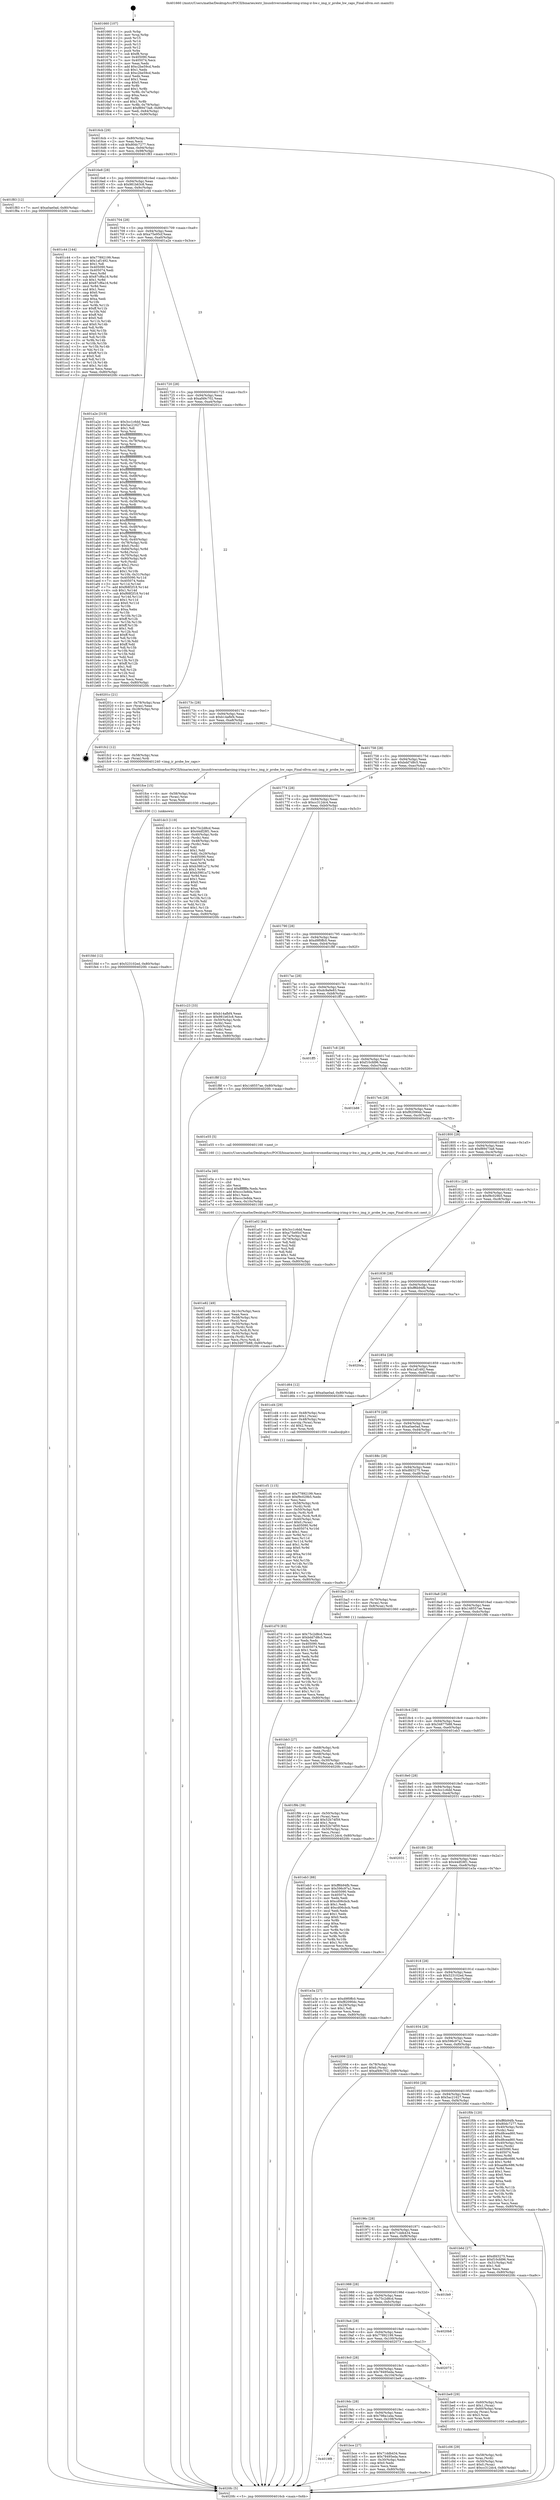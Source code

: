 digraph "0x401660" {
  label = "0x401660 (/mnt/c/Users/mathe/Desktop/tcc/POCII/binaries/extr_linuxdriversmediarcimg-irimg-ir-hw.c_img_ir_probe_hw_caps_Final-ollvm.out::main(0))"
  labelloc = "t"
  node[shape=record]

  Entry [label="",width=0.3,height=0.3,shape=circle,fillcolor=black,style=filled]
  "0x4016cb" [label="{
     0x4016cb [29]\l
     | [instrs]\l
     &nbsp;&nbsp;0x4016cb \<+3\>: mov -0x80(%rbp),%eax\l
     &nbsp;&nbsp;0x4016ce \<+2\>: mov %eax,%ecx\l
     &nbsp;&nbsp;0x4016d0 \<+6\>: sub $0x80dc7277,%ecx\l
     &nbsp;&nbsp;0x4016d6 \<+6\>: mov %eax,-0x94(%rbp)\l
     &nbsp;&nbsp;0x4016dc \<+6\>: mov %ecx,-0x98(%rbp)\l
     &nbsp;&nbsp;0x4016e2 \<+6\>: je 0000000000401f83 \<main+0x923\>\l
  }"]
  "0x401f83" [label="{
     0x401f83 [12]\l
     | [instrs]\l
     &nbsp;&nbsp;0x401f83 \<+7\>: movl $0xa0ae0ad,-0x80(%rbp)\l
     &nbsp;&nbsp;0x401f8a \<+5\>: jmp 00000000004020fc \<main+0xa9c\>\l
  }"]
  "0x4016e8" [label="{
     0x4016e8 [28]\l
     | [instrs]\l
     &nbsp;&nbsp;0x4016e8 \<+5\>: jmp 00000000004016ed \<main+0x8d\>\l
     &nbsp;&nbsp;0x4016ed \<+6\>: mov -0x94(%rbp),%eax\l
     &nbsp;&nbsp;0x4016f3 \<+5\>: sub $0x981b63c8,%eax\l
     &nbsp;&nbsp;0x4016f8 \<+6\>: mov %eax,-0x9c(%rbp)\l
     &nbsp;&nbsp;0x4016fe \<+6\>: je 0000000000401c44 \<main+0x5e4\>\l
  }"]
  Exit [label="",width=0.3,height=0.3,shape=circle,fillcolor=black,style=filled,peripheries=2]
  "0x401c44" [label="{
     0x401c44 [144]\l
     | [instrs]\l
     &nbsp;&nbsp;0x401c44 \<+5\>: mov $0x77892199,%eax\l
     &nbsp;&nbsp;0x401c49 \<+5\>: mov $0x1af1492,%ecx\l
     &nbsp;&nbsp;0x401c4e \<+2\>: mov $0x1,%dl\l
     &nbsp;&nbsp;0x401c50 \<+7\>: mov 0x405090,%esi\l
     &nbsp;&nbsp;0x401c57 \<+7\>: mov 0x405074,%edi\l
     &nbsp;&nbsp;0x401c5e \<+3\>: mov %esi,%r8d\l
     &nbsp;&nbsp;0x401c61 \<+7\>: sub $0x87cf6a16,%r8d\l
     &nbsp;&nbsp;0x401c68 \<+4\>: sub $0x1,%r8d\l
     &nbsp;&nbsp;0x401c6c \<+7\>: add $0x87cf6a16,%r8d\l
     &nbsp;&nbsp;0x401c73 \<+4\>: imul %r8d,%esi\l
     &nbsp;&nbsp;0x401c77 \<+3\>: and $0x1,%esi\l
     &nbsp;&nbsp;0x401c7a \<+3\>: cmp $0x0,%esi\l
     &nbsp;&nbsp;0x401c7d \<+4\>: sete %r9b\l
     &nbsp;&nbsp;0x401c81 \<+3\>: cmp $0xa,%edi\l
     &nbsp;&nbsp;0x401c84 \<+4\>: setl %r10b\l
     &nbsp;&nbsp;0x401c88 \<+3\>: mov %r9b,%r11b\l
     &nbsp;&nbsp;0x401c8b \<+4\>: xor $0xff,%r11b\l
     &nbsp;&nbsp;0x401c8f \<+3\>: mov %r10b,%bl\l
     &nbsp;&nbsp;0x401c92 \<+3\>: xor $0xff,%bl\l
     &nbsp;&nbsp;0x401c95 \<+3\>: xor $0x0,%dl\l
     &nbsp;&nbsp;0x401c98 \<+3\>: mov %r11b,%r14b\l
     &nbsp;&nbsp;0x401c9b \<+4\>: and $0x0,%r14b\l
     &nbsp;&nbsp;0x401c9f \<+3\>: and %dl,%r9b\l
     &nbsp;&nbsp;0x401ca2 \<+3\>: mov %bl,%r15b\l
     &nbsp;&nbsp;0x401ca5 \<+4\>: and $0x0,%r15b\l
     &nbsp;&nbsp;0x401ca9 \<+3\>: and %dl,%r10b\l
     &nbsp;&nbsp;0x401cac \<+3\>: or %r9b,%r14b\l
     &nbsp;&nbsp;0x401caf \<+3\>: or %r10b,%r15b\l
     &nbsp;&nbsp;0x401cb2 \<+3\>: xor %r15b,%r14b\l
     &nbsp;&nbsp;0x401cb5 \<+3\>: or %bl,%r11b\l
     &nbsp;&nbsp;0x401cb8 \<+4\>: xor $0xff,%r11b\l
     &nbsp;&nbsp;0x401cbc \<+3\>: or $0x0,%dl\l
     &nbsp;&nbsp;0x401cbf \<+3\>: and %dl,%r11b\l
     &nbsp;&nbsp;0x401cc2 \<+3\>: or %r11b,%r14b\l
     &nbsp;&nbsp;0x401cc5 \<+4\>: test $0x1,%r14b\l
     &nbsp;&nbsp;0x401cc9 \<+3\>: cmovne %ecx,%eax\l
     &nbsp;&nbsp;0x401ccc \<+3\>: mov %eax,-0x80(%rbp)\l
     &nbsp;&nbsp;0x401ccf \<+5\>: jmp 00000000004020fc \<main+0xa9c\>\l
  }"]
  "0x401704" [label="{
     0x401704 [28]\l
     | [instrs]\l
     &nbsp;&nbsp;0x401704 \<+5\>: jmp 0000000000401709 \<main+0xa9\>\l
     &nbsp;&nbsp;0x401709 \<+6\>: mov -0x94(%rbp),%eax\l
     &nbsp;&nbsp;0x40170f \<+5\>: sub $0xa75e95cf,%eax\l
     &nbsp;&nbsp;0x401714 \<+6\>: mov %eax,-0xa0(%rbp)\l
     &nbsp;&nbsp;0x40171a \<+6\>: je 0000000000401a2e \<main+0x3ce\>\l
  }"]
  "0x401fdd" [label="{
     0x401fdd [12]\l
     | [instrs]\l
     &nbsp;&nbsp;0x401fdd \<+7\>: movl $0x523102ed,-0x80(%rbp)\l
     &nbsp;&nbsp;0x401fe4 \<+5\>: jmp 00000000004020fc \<main+0xa9c\>\l
  }"]
  "0x401a2e" [label="{
     0x401a2e [319]\l
     | [instrs]\l
     &nbsp;&nbsp;0x401a2e \<+5\>: mov $0x3cc1c6dd,%eax\l
     &nbsp;&nbsp;0x401a33 \<+5\>: mov $0x5ac21627,%ecx\l
     &nbsp;&nbsp;0x401a38 \<+2\>: mov $0x1,%dl\l
     &nbsp;&nbsp;0x401a3a \<+3\>: mov %rsp,%rsi\l
     &nbsp;&nbsp;0x401a3d \<+4\>: add $0xfffffffffffffff0,%rsi\l
     &nbsp;&nbsp;0x401a41 \<+3\>: mov %rsi,%rsp\l
     &nbsp;&nbsp;0x401a44 \<+4\>: mov %rsi,-0x78(%rbp)\l
     &nbsp;&nbsp;0x401a48 \<+3\>: mov %rsp,%rsi\l
     &nbsp;&nbsp;0x401a4b \<+4\>: add $0xfffffffffffffff0,%rsi\l
     &nbsp;&nbsp;0x401a4f \<+3\>: mov %rsi,%rsp\l
     &nbsp;&nbsp;0x401a52 \<+3\>: mov %rsp,%rdi\l
     &nbsp;&nbsp;0x401a55 \<+4\>: add $0xfffffffffffffff0,%rdi\l
     &nbsp;&nbsp;0x401a59 \<+3\>: mov %rdi,%rsp\l
     &nbsp;&nbsp;0x401a5c \<+4\>: mov %rdi,-0x70(%rbp)\l
     &nbsp;&nbsp;0x401a60 \<+3\>: mov %rsp,%rdi\l
     &nbsp;&nbsp;0x401a63 \<+4\>: add $0xfffffffffffffff0,%rdi\l
     &nbsp;&nbsp;0x401a67 \<+3\>: mov %rdi,%rsp\l
     &nbsp;&nbsp;0x401a6a \<+4\>: mov %rdi,-0x68(%rbp)\l
     &nbsp;&nbsp;0x401a6e \<+3\>: mov %rsp,%rdi\l
     &nbsp;&nbsp;0x401a71 \<+4\>: add $0xfffffffffffffff0,%rdi\l
     &nbsp;&nbsp;0x401a75 \<+3\>: mov %rdi,%rsp\l
     &nbsp;&nbsp;0x401a78 \<+4\>: mov %rdi,-0x60(%rbp)\l
     &nbsp;&nbsp;0x401a7c \<+3\>: mov %rsp,%rdi\l
     &nbsp;&nbsp;0x401a7f \<+4\>: add $0xfffffffffffffff0,%rdi\l
     &nbsp;&nbsp;0x401a83 \<+3\>: mov %rdi,%rsp\l
     &nbsp;&nbsp;0x401a86 \<+4\>: mov %rdi,-0x58(%rbp)\l
     &nbsp;&nbsp;0x401a8a \<+3\>: mov %rsp,%rdi\l
     &nbsp;&nbsp;0x401a8d \<+4\>: add $0xfffffffffffffff0,%rdi\l
     &nbsp;&nbsp;0x401a91 \<+3\>: mov %rdi,%rsp\l
     &nbsp;&nbsp;0x401a94 \<+4\>: mov %rdi,-0x50(%rbp)\l
     &nbsp;&nbsp;0x401a98 \<+3\>: mov %rsp,%rdi\l
     &nbsp;&nbsp;0x401a9b \<+4\>: add $0xfffffffffffffff0,%rdi\l
     &nbsp;&nbsp;0x401a9f \<+3\>: mov %rdi,%rsp\l
     &nbsp;&nbsp;0x401aa2 \<+4\>: mov %rdi,-0x48(%rbp)\l
     &nbsp;&nbsp;0x401aa6 \<+3\>: mov %rsp,%rdi\l
     &nbsp;&nbsp;0x401aa9 \<+4\>: add $0xfffffffffffffff0,%rdi\l
     &nbsp;&nbsp;0x401aad \<+3\>: mov %rdi,%rsp\l
     &nbsp;&nbsp;0x401ab0 \<+4\>: mov %rdi,-0x40(%rbp)\l
     &nbsp;&nbsp;0x401ab4 \<+4\>: mov -0x78(%rbp),%rdi\l
     &nbsp;&nbsp;0x401ab8 \<+6\>: movl $0x0,(%rdi)\l
     &nbsp;&nbsp;0x401abe \<+7\>: mov -0x84(%rbp),%r8d\l
     &nbsp;&nbsp;0x401ac5 \<+3\>: mov %r8d,(%rsi)\l
     &nbsp;&nbsp;0x401ac8 \<+4\>: mov -0x70(%rbp),%rdi\l
     &nbsp;&nbsp;0x401acc \<+7\>: mov -0x90(%rbp),%r9\l
     &nbsp;&nbsp;0x401ad3 \<+3\>: mov %r9,(%rdi)\l
     &nbsp;&nbsp;0x401ad6 \<+3\>: cmpl $0x2,(%rsi)\l
     &nbsp;&nbsp;0x401ad9 \<+4\>: setne %r10b\l
     &nbsp;&nbsp;0x401add \<+4\>: and $0x1,%r10b\l
     &nbsp;&nbsp;0x401ae1 \<+4\>: mov %r10b,-0x31(%rbp)\l
     &nbsp;&nbsp;0x401ae5 \<+8\>: mov 0x405090,%r11d\l
     &nbsp;&nbsp;0x401aed \<+7\>: mov 0x405074,%ebx\l
     &nbsp;&nbsp;0x401af4 \<+3\>: mov %r11d,%r14d\l
     &nbsp;&nbsp;0x401af7 \<+7\>: add $0xf68f2f18,%r14d\l
     &nbsp;&nbsp;0x401afe \<+4\>: sub $0x1,%r14d\l
     &nbsp;&nbsp;0x401b02 \<+7\>: sub $0xf68f2f18,%r14d\l
     &nbsp;&nbsp;0x401b09 \<+4\>: imul %r14d,%r11d\l
     &nbsp;&nbsp;0x401b0d \<+4\>: and $0x1,%r11d\l
     &nbsp;&nbsp;0x401b11 \<+4\>: cmp $0x0,%r11d\l
     &nbsp;&nbsp;0x401b15 \<+4\>: sete %r10b\l
     &nbsp;&nbsp;0x401b19 \<+3\>: cmp $0xa,%ebx\l
     &nbsp;&nbsp;0x401b1c \<+4\>: setl %r15b\l
     &nbsp;&nbsp;0x401b20 \<+3\>: mov %r10b,%r12b\l
     &nbsp;&nbsp;0x401b23 \<+4\>: xor $0xff,%r12b\l
     &nbsp;&nbsp;0x401b27 \<+3\>: mov %r15b,%r13b\l
     &nbsp;&nbsp;0x401b2a \<+4\>: xor $0xff,%r13b\l
     &nbsp;&nbsp;0x401b2e \<+3\>: xor $0x1,%dl\l
     &nbsp;&nbsp;0x401b31 \<+3\>: mov %r12b,%sil\l
     &nbsp;&nbsp;0x401b34 \<+4\>: and $0xff,%sil\l
     &nbsp;&nbsp;0x401b38 \<+3\>: and %dl,%r10b\l
     &nbsp;&nbsp;0x401b3b \<+3\>: mov %r13b,%dil\l
     &nbsp;&nbsp;0x401b3e \<+4\>: and $0xff,%dil\l
     &nbsp;&nbsp;0x401b42 \<+3\>: and %dl,%r15b\l
     &nbsp;&nbsp;0x401b45 \<+3\>: or %r10b,%sil\l
     &nbsp;&nbsp;0x401b48 \<+3\>: or %r15b,%dil\l
     &nbsp;&nbsp;0x401b4b \<+3\>: xor %dil,%sil\l
     &nbsp;&nbsp;0x401b4e \<+3\>: or %r13b,%r12b\l
     &nbsp;&nbsp;0x401b51 \<+4\>: xor $0xff,%r12b\l
     &nbsp;&nbsp;0x401b55 \<+3\>: or $0x1,%dl\l
     &nbsp;&nbsp;0x401b58 \<+3\>: and %dl,%r12b\l
     &nbsp;&nbsp;0x401b5b \<+3\>: or %r12b,%sil\l
     &nbsp;&nbsp;0x401b5e \<+4\>: test $0x1,%sil\l
     &nbsp;&nbsp;0x401b62 \<+3\>: cmovne %ecx,%eax\l
     &nbsp;&nbsp;0x401b65 \<+3\>: mov %eax,-0x80(%rbp)\l
     &nbsp;&nbsp;0x401b68 \<+5\>: jmp 00000000004020fc \<main+0xa9c\>\l
  }"]
  "0x401720" [label="{
     0x401720 [28]\l
     | [instrs]\l
     &nbsp;&nbsp;0x401720 \<+5\>: jmp 0000000000401725 \<main+0xc5\>\l
     &nbsp;&nbsp;0x401725 \<+6\>: mov -0x94(%rbp),%eax\l
     &nbsp;&nbsp;0x40172b \<+5\>: sub $0xaf49c702,%eax\l
     &nbsp;&nbsp;0x401730 \<+6\>: mov %eax,-0xa4(%rbp)\l
     &nbsp;&nbsp;0x401736 \<+6\>: je 000000000040201c \<main+0x9bc\>\l
  }"]
  "0x401fce" [label="{
     0x401fce [15]\l
     | [instrs]\l
     &nbsp;&nbsp;0x401fce \<+4\>: mov -0x58(%rbp),%rax\l
     &nbsp;&nbsp;0x401fd2 \<+3\>: mov (%rax),%rax\l
     &nbsp;&nbsp;0x401fd5 \<+3\>: mov %rax,%rdi\l
     &nbsp;&nbsp;0x401fd8 \<+5\>: call 0000000000401030 \<free@plt\>\l
     | [calls]\l
     &nbsp;&nbsp;0x401030 \{1\} (unknown)\l
  }"]
  "0x40201c" [label="{
     0x40201c [21]\l
     | [instrs]\l
     &nbsp;&nbsp;0x40201c \<+4\>: mov -0x78(%rbp),%rax\l
     &nbsp;&nbsp;0x402020 \<+2\>: mov (%rax),%eax\l
     &nbsp;&nbsp;0x402022 \<+4\>: lea -0x28(%rbp),%rsp\l
     &nbsp;&nbsp;0x402026 \<+1\>: pop %rbx\l
     &nbsp;&nbsp;0x402027 \<+2\>: pop %r12\l
     &nbsp;&nbsp;0x402029 \<+2\>: pop %r13\l
     &nbsp;&nbsp;0x40202b \<+2\>: pop %r14\l
     &nbsp;&nbsp;0x40202d \<+2\>: pop %r15\l
     &nbsp;&nbsp;0x40202f \<+1\>: pop %rbp\l
     &nbsp;&nbsp;0x402030 \<+1\>: ret\l
  }"]
  "0x40173c" [label="{
     0x40173c [28]\l
     | [instrs]\l
     &nbsp;&nbsp;0x40173c \<+5\>: jmp 0000000000401741 \<main+0xe1\>\l
     &nbsp;&nbsp;0x401741 \<+6\>: mov -0x94(%rbp),%eax\l
     &nbsp;&nbsp;0x401747 \<+5\>: sub $0xb14afbf4,%eax\l
     &nbsp;&nbsp;0x40174c \<+6\>: mov %eax,-0xa8(%rbp)\l
     &nbsp;&nbsp;0x401752 \<+6\>: je 0000000000401fc2 \<main+0x962\>\l
  }"]
  "0x401e82" [label="{
     0x401e82 [49]\l
     | [instrs]\l
     &nbsp;&nbsp;0x401e82 \<+6\>: mov -0x10c(%rbp),%ecx\l
     &nbsp;&nbsp;0x401e88 \<+3\>: imul %eax,%ecx\l
     &nbsp;&nbsp;0x401e8b \<+4\>: mov -0x58(%rbp),%rsi\l
     &nbsp;&nbsp;0x401e8f \<+3\>: mov (%rsi),%rsi\l
     &nbsp;&nbsp;0x401e92 \<+4\>: mov -0x50(%rbp),%rdi\l
     &nbsp;&nbsp;0x401e96 \<+3\>: movslq (%rdi),%rdi\l
     &nbsp;&nbsp;0x401e99 \<+4\>: mov (%rsi,%rdi,8),%rsi\l
     &nbsp;&nbsp;0x401e9d \<+4\>: mov -0x40(%rbp),%rdi\l
     &nbsp;&nbsp;0x401ea1 \<+3\>: movslq (%rdi),%rdi\l
     &nbsp;&nbsp;0x401ea4 \<+3\>: mov %ecx,(%rsi,%rdi,4)\l
     &nbsp;&nbsp;0x401ea7 \<+7\>: movl $0x34877b88,-0x80(%rbp)\l
     &nbsp;&nbsp;0x401eae \<+5\>: jmp 00000000004020fc \<main+0xa9c\>\l
  }"]
  "0x401fc2" [label="{
     0x401fc2 [12]\l
     | [instrs]\l
     &nbsp;&nbsp;0x401fc2 \<+4\>: mov -0x58(%rbp),%rax\l
     &nbsp;&nbsp;0x401fc6 \<+3\>: mov (%rax),%rdi\l
     &nbsp;&nbsp;0x401fc9 \<+5\>: call 0000000000401240 \<img_ir_probe_hw_caps\>\l
     | [calls]\l
     &nbsp;&nbsp;0x401240 \{1\} (/mnt/c/Users/mathe/Desktop/tcc/POCII/binaries/extr_linuxdriversmediarcimg-irimg-ir-hw.c_img_ir_probe_hw_caps_Final-ollvm.out::img_ir_probe_hw_caps)\l
  }"]
  "0x401758" [label="{
     0x401758 [28]\l
     | [instrs]\l
     &nbsp;&nbsp;0x401758 \<+5\>: jmp 000000000040175d \<main+0xfd\>\l
     &nbsp;&nbsp;0x40175d \<+6\>: mov -0x94(%rbp),%eax\l
     &nbsp;&nbsp;0x401763 \<+5\>: sub $0xbdd7d8c5,%eax\l
     &nbsp;&nbsp;0x401768 \<+6\>: mov %eax,-0xac(%rbp)\l
     &nbsp;&nbsp;0x40176e \<+6\>: je 0000000000401dc3 \<main+0x763\>\l
  }"]
  "0x401e5a" [label="{
     0x401e5a [40]\l
     | [instrs]\l
     &nbsp;&nbsp;0x401e5a \<+5\>: mov $0x2,%ecx\l
     &nbsp;&nbsp;0x401e5f \<+1\>: cltd\l
     &nbsp;&nbsp;0x401e60 \<+2\>: idiv %ecx\l
     &nbsp;&nbsp;0x401e62 \<+6\>: imul $0xfffffffe,%edx,%ecx\l
     &nbsp;&nbsp;0x401e68 \<+6\>: add $0xccc3e8da,%ecx\l
     &nbsp;&nbsp;0x401e6e \<+3\>: add $0x1,%ecx\l
     &nbsp;&nbsp;0x401e71 \<+6\>: sub $0xccc3e8da,%ecx\l
     &nbsp;&nbsp;0x401e77 \<+6\>: mov %ecx,-0x10c(%rbp)\l
     &nbsp;&nbsp;0x401e7d \<+5\>: call 0000000000401160 \<next_i\>\l
     | [calls]\l
     &nbsp;&nbsp;0x401160 \{1\} (/mnt/c/Users/mathe/Desktop/tcc/POCII/binaries/extr_linuxdriversmediarcimg-irimg-ir-hw.c_img_ir_probe_hw_caps_Final-ollvm.out::next_i)\l
  }"]
  "0x401dc3" [label="{
     0x401dc3 [119]\l
     | [instrs]\l
     &nbsp;&nbsp;0x401dc3 \<+5\>: mov $0x75c2d8cd,%eax\l
     &nbsp;&nbsp;0x401dc8 \<+5\>: mov $0x44df28f1,%ecx\l
     &nbsp;&nbsp;0x401dcd \<+4\>: mov -0x40(%rbp),%rdx\l
     &nbsp;&nbsp;0x401dd1 \<+2\>: mov (%rdx),%esi\l
     &nbsp;&nbsp;0x401dd3 \<+4\>: mov -0x48(%rbp),%rdx\l
     &nbsp;&nbsp;0x401dd7 \<+2\>: cmp (%rdx),%esi\l
     &nbsp;&nbsp;0x401dd9 \<+4\>: setl %dil\l
     &nbsp;&nbsp;0x401ddd \<+4\>: and $0x1,%dil\l
     &nbsp;&nbsp;0x401de1 \<+4\>: mov %dil,-0x29(%rbp)\l
     &nbsp;&nbsp;0x401de5 \<+7\>: mov 0x405090,%esi\l
     &nbsp;&nbsp;0x401dec \<+8\>: mov 0x405074,%r8d\l
     &nbsp;&nbsp;0x401df4 \<+3\>: mov %esi,%r9d\l
     &nbsp;&nbsp;0x401df7 \<+7\>: sub $0xb3981a72,%r9d\l
     &nbsp;&nbsp;0x401dfe \<+4\>: sub $0x1,%r9d\l
     &nbsp;&nbsp;0x401e02 \<+7\>: add $0xb3981a72,%r9d\l
     &nbsp;&nbsp;0x401e09 \<+4\>: imul %r9d,%esi\l
     &nbsp;&nbsp;0x401e0d \<+3\>: and $0x1,%esi\l
     &nbsp;&nbsp;0x401e10 \<+3\>: cmp $0x0,%esi\l
     &nbsp;&nbsp;0x401e13 \<+4\>: sete %dil\l
     &nbsp;&nbsp;0x401e17 \<+4\>: cmp $0xa,%r8d\l
     &nbsp;&nbsp;0x401e1b \<+4\>: setl %r10b\l
     &nbsp;&nbsp;0x401e1f \<+3\>: mov %dil,%r11b\l
     &nbsp;&nbsp;0x401e22 \<+3\>: and %r10b,%r11b\l
     &nbsp;&nbsp;0x401e25 \<+3\>: xor %r10b,%dil\l
     &nbsp;&nbsp;0x401e28 \<+3\>: or %dil,%r11b\l
     &nbsp;&nbsp;0x401e2b \<+4\>: test $0x1,%r11b\l
     &nbsp;&nbsp;0x401e2f \<+3\>: cmovne %ecx,%eax\l
     &nbsp;&nbsp;0x401e32 \<+3\>: mov %eax,-0x80(%rbp)\l
     &nbsp;&nbsp;0x401e35 \<+5\>: jmp 00000000004020fc \<main+0xa9c\>\l
  }"]
  "0x401774" [label="{
     0x401774 [28]\l
     | [instrs]\l
     &nbsp;&nbsp;0x401774 \<+5\>: jmp 0000000000401779 \<main+0x119\>\l
     &nbsp;&nbsp;0x401779 \<+6\>: mov -0x94(%rbp),%eax\l
     &nbsp;&nbsp;0x40177f \<+5\>: sub $0xcc312dc4,%eax\l
     &nbsp;&nbsp;0x401784 \<+6\>: mov %eax,-0xb0(%rbp)\l
     &nbsp;&nbsp;0x40178a \<+6\>: je 0000000000401c23 \<main+0x5c3\>\l
  }"]
  "0x401cf1" [label="{
     0x401cf1 [115]\l
     | [instrs]\l
     &nbsp;&nbsp;0x401cf1 \<+5\>: mov $0x77892199,%ecx\l
     &nbsp;&nbsp;0x401cf6 \<+5\>: mov $0xf9c029b5,%edx\l
     &nbsp;&nbsp;0x401cfb \<+2\>: xor %esi,%esi\l
     &nbsp;&nbsp;0x401cfd \<+4\>: mov -0x58(%rbp),%rdi\l
     &nbsp;&nbsp;0x401d01 \<+3\>: mov (%rdi),%rdi\l
     &nbsp;&nbsp;0x401d04 \<+4\>: mov -0x50(%rbp),%r8\l
     &nbsp;&nbsp;0x401d08 \<+3\>: movslq (%r8),%r8\l
     &nbsp;&nbsp;0x401d0b \<+4\>: mov %rax,(%rdi,%r8,8)\l
     &nbsp;&nbsp;0x401d0f \<+4\>: mov -0x40(%rbp),%rax\l
     &nbsp;&nbsp;0x401d13 \<+6\>: movl $0x0,(%rax)\l
     &nbsp;&nbsp;0x401d19 \<+8\>: mov 0x405090,%r9d\l
     &nbsp;&nbsp;0x401d21 \<+8\>: mov 0x405074,%r10d\l
     &nbsp;&nbsp;0x401d29 \<+3\>: sub $0x1,%esi\l
     &nbsp;&nbsp;0x401d2c \<+3\>: mov %r9d,%r11d\l
     &nbsp;&nbsp;0x401d2f \<+3\>: add %esi,%r11d\l
     &nbsp;&nbsp;0x401d32 \<+4\>: imul %r11d,%r9d\l
     &nbsp;&nbsp;0x401d36 \<+4\>: and $0x1,%r9d\l
     &nbsp;&nbsp;0x401d3a \<+4\>: cmp $0x0,%r9d\l
     &nbsp;&nbsp;0x401d3e \<+3\>: sete %bl\l
     &nbsp;&nbsp;0x401d41 \<+4\>: cmp $0xa,%r10d\l
     &nbsp;&nbsp;0x401d45 \<+4\>: setl %r14b\l
     &nbsp;&nbsp;0x401d49 \<+3\>: mov %bl,%r15b\l
     &nbsp;&nbsp;0x401d4c \<+3\>: and %r14b,%r15b\l
     &nbsp;&nbsp;0x401d4f \<+3\>: xor %r14b,%bl\l
     &nbsp;&nbsp;0x401d52 \<+3\>: or %bl,%r15b\l
     &nbsp;&nbsp;0x401d55 \<+4\>: test $0x1,%r15b\l
     &nbsp;&nbsp;0x401d59 \<+3\>: cmovne %edx,%ecx\l
     &nbsp;&nbsp;0x401d5c \<+3\>: mov %ecx,-0x80(%rbp)\l
     &nbsp;&nbsp;0x401d5f \<+5\>: jmp 00000000004020fc \<main+0xa9c\>\l
  }"]
  "0x401c23" [label="{
     0x401c23 [33]\l
     | [instrs]\l
     &nbsp;&nbsp;0x401c23 \<+5\>: mov $0xb14afbf4,%eax\l
     &nbsp;&nbsp;0x401c28 \<+5\>: mov $0x981b63c8,%ecx\l
     &nbsp;&nbsp;0x401c2d \<+4\>: mov -0x50(%rbp),%rdx\l
     &nbsp;&nbsp;0x401c31 \<+2\>: mov (%rdx),%esi\l
     &nbsp;&nbsp;0x401c33 \<+4\>: mov -0x60(%rbp),%rdx\l
     &nbsp;&nbsp;0x401c37 \<+2\>: cmp (%rdx),%esi\l
     &nbsp;&nbsp;0x401c39 \<+3\>: cmovl %ecx,%eax\l
     &nbsp;&nbsp;0x401c3c \<+3\>: mov %eax,-0x80(%rbp)\l
     &nbsp;&nbsp;0x401c3f \<+5\>: jmp 00000000004020fc \<main+0xa9c\>\l
  }"]
  "0x401790" [label="{
     0x401790 [28]\l
     | [instrs]\l
     &nbsp;&nbsp;0x401790 \<+5\>: jmp 0000000000401795 \<main+0x135\>\l
     &nbsp;&nbsp;0x401795 \<+6\>: mov -0x94(%rbp),%eax\l
     &nbsp;&nbsp;0x40179b \<+5\>: sub $0xd9f0ffc0,%eax\l
     &nbsp;&nbsp;0x4017a0 \<+6\>: mov %eax,-0xb4(%rbp)\l
     &nbsp;&nbsp;0x4017a6 \<+6\>: je 0000000000401f8f \<main+0x92f\>\l
  }"]
  "0x401c06" [label="{
     0x401c06 [29]\l
     | [instrs]\l
     &nbsp;&nbsp;0x401c06 \<+4\>: mov -0x58(%rbp),%rdi\l
     &nbsp;&nbsp;0x401c0a \<+3\>: mov %rax,(%rdi)\l
     &nbsp;&nbsp;0x401c0d \<+4\>: mov -0x50(%rbp),%rax\l
     &nbsp;&nbsp;0x401c11 \<+6\>: movl $0x0,(%rax)\l
     &nbsp;&nbsp;0x401c17 \<+7\>: movl $0xcc312dc4,-0x80(%rbp)\l
     &nbsp;&nbsp;0x401c1e \<+5\>: jmp 00000000004020fc \<main+0xa9c\>\l
  }"]
  "0x401f8f" [label="{
     0x401f8f [12]\l
     | [instrs]\l
     &nbsp;&nbsp;0x401f8f \<+7\>: movl $0x148557ae,-0x80(%rbp)\l
     &nbsp;&nbsp;0x401f96 \<+5\>: jmp 00000000004020fc \<main+0xa9c\>\l
  }"]
  "0x4017ac" [label="{
     0x4017ac [28]\l
     | [instrs]\l
     &nbsp;&nbsp;0x4017ac \<+5\>: jmp 00000000004017b1 \<main+0x151\>\l
     &nbsp;&nbsp;0x4017b1 \<+6\>: mov -0x94(%rbp),%eax\l
     &nbsp;&nbsp;0x4017b7 \<+5\>: sub $0xdc9a9e83,%eax\l
     &nbsp;&nbsp;0x4017bc \<+6\>: mov %eax,-0xb8(%rbp)\l
     &nbsp;&nbsp;0x4017c2 \<+6\>: je 0000000000401ff5 \<main+0x995\>\l
  }"]
  "0x4019f8" [label="{
     0x4019f8\l
  }", style=dashed]
  "0x401ff5" [label="{
     0x401ff5\l
  }", style=dashed]
  "0x4017c8" [label="{
     0x4017c8 [28]\l
     | [instrs]\l
     &nbsp;&nbsp;0x4017c8 \<+5\>: jmp 00000000004017cd \<main+0x16d\>\l
     &nbsp;&nbsp;0x4017cd \<+6\>: mov -0x94(%rbp),%eax\l
     &nbsp;&nbsp;0x4017d3 \<+5\>: sub $0xf10cfd96,%eax\l
     &nbsp;&nbsp;0x4017d8 \<+6\>: mov %eax,-0xbc(%rbp)\l
     &nbsp;&nbsp;0x4017de \<+6\>: je 0000000000401b88 \<main+0x528\>\l
  }"]
  "0x401bce" [label="{
     0x401bce [27]\l
     | [instrs]\l
     &nbsp;&nbsp;0x401bce \<+5\>: mov $0x71ddb434,%eax\l
     &nbsp;&nbsp;0x401bd3 \<+5\>: mov $0x78495eda,%ecx\l
     &nbsp;&nbsp;0x401bd8 \<+3\>: mov -0x30(%rbp),%edx\l
     &nbsp;&nbsp;0x401bdb \<+3\>: cmp $0x0,%edx\l
     &nbsp;&nbsp;0x401bde \<+3\>: cmove %ecx,%eax\l
     &nbsp;&nbsp;0x401be1 \<+3\>: mov %eax,-0x80(%rbp)\l
     &nbsp;&nbsp;0x401be4 \<+5\>: jmp 00000000004020fc \<main+0xa9c\>\l
  }"]
  "0x401b88" [label="{
     0x401b88\l
  }", style=dashed]
  "0x4017e4" [label="{
     0x4017e4 [28]\l
     | [instrs]\l
     &nbsp;&nbsp;0x4017e4 \<+5\>: jmp 00000000004017e9 \<main+0x189\>\l
     &nbsp;&nbsp;0x4017e9 \<+6\>: mov -0x94(%rbp),%eax\l
     &nbsp;&nbsp;0x4017ef \<+5\>: sub $0xf82090dc,%eax\l
     &nbsp;&nbsp;0x4017f4 \<+6\>: mov %eax,-0xc0(%rbp)\l
     &nbsp;&nbsp;0x4017fa \<+6\>: je 0000000000401e55 \<main+0x7f5\>\l
  }"]
  "0x4019dc" [label="{
     0x4019dc [28]\l
     | [instrs]\l
     &nbsp;&nbsp;0x4019dc \<+5\>: jmp 00000000004019e1 \<main+0x381\>\l
     &nbsp;&nbsp;0x4019e1 \<+6\>: mov -0x94(%rbp),%eax\l
     &nbsp;&nbsp;0x4019e7 \<+5\>: sub $0x798a1a4a,%eax\l
     &nbsp;&nbsp;0x4019ec \<+6\>: mov %eax,-0x108(%rbp)\l
     &nbsp;&nbsp;0x4019f2 \<+6\>: je 0000000000401bce \<main+0x56e\>\l
  }"]
  "0x401e55" [label="{
     0x401e55 [5]\l
     | [instrs]\l
     &nbsp;&nbsp;0x401e55 \<+5\>: call 0000000000401160 \<next_i\>\l
     | [calls]\l
     &nbsp;&nbsp;0x401160 \{1\} (/mnt/c/Users/mathe/Desktop/tcc/POCII/binaries/extr_linuxdriversmediarcimg-irimg-ir-hw.c_img_ir_probe_hw_caps_Final-ollvm.out::next_i)\l
  }"]
  "0x401800" [label="{
     0x401800 [28]\l
     | [instrs]\l
     &nbsp;&nbsp;0x401800 \<+5\>: jmp 0000000000401805 \<main+0x1a5\>\l
     &nbsp;&nbsp;0x401805 \<+6\>: mov -0x94(%rbp),%eax\l
     &nbsp;&nbsp;0x40180b \<+5\>: sub $0xf89473a8,%eax\l
     &nbsp;&nbsp;0x401810 \<+6\>: mov %eax,-0xc4(%rbp)\l
     &nbsp;&nbsp;0x401816 \<+6\>: je 0000000000401a02 \<main+0x3a2\>\l
  }"]
  "0x401be9" [label="{
     0x401be9 [29]\l
     | [instrs]\l
     &nbsp;&nbsp;0x401be9 \<+4\>: mov -0x60(%rbp),%rax\l
     &nbsp;&nbsp;0x401bed \<+6\>: movl $0x1,(%rax)\l
     &nbsp;&nbsp;0x401bf3 \<+4\>: mov -0x60(%rbp),%rax\l
     &nbsp;&nbsp;0x401bf7 \<+3\>: movslq (%rax),%rax\l
     &nbsp;&nbsp;0x401bfa \<+4\>: shl $0x3,%rax\l
     &nbsp;&nbsp;0x401bfe \<+3\>: mov %rax,%rdi\l
     &nbsp;&nbsp;0x401c01 \<+5\>: call 0000000000401050 \<malloc@plt\>\l
     | [calls]\l
     &nbsp;&nbsp;0x401050 \{1\} (unknown)\l
  }"]
  "0x401a02" [label="{
     0x401a02 [44]\l
     | [instrs]\l
     &nbsp;&nbsp;0x401a02 \<+5\>: mov $0x3cc1c6dd,%eax\l
     &nbsp;&nbsp;0x401a07 \<+5\>: mov $0xa75e95cf,%ecx\l
     &nbsp;&nbsp;0x401a0c \<+3\>: mov -0x7a(%rbp),%dl\l
     &nbsp;&nbsp;0x401a0f \<+4\>: mov -0x79(%rbp),%sil\l
     &nbsp;&nbsp;0x401a13 \<+3\>: mov %dl,%dil\l
     &nbsp;&nbsp;0x401a16 \<+3\>: and %sil,%dil\l
     &nbsp;&nbsp;0x401a19 \<+3\>: xor %sil,%dl\l
     &nbsp;&nbsp;0x401a1c \<+3\>: or %dl,%dil\l
     &nbsp;&nbsp;0x401a1f \<+4\>: test $0x1,%dil\l
     &nbsp;&nbsp;0x401a23 \<+3\>: cmovne %ecx,%eax\l
     &nbsp;&nbsp;0x401a26 \<+3\>: mov %eax,-0x80(%rbp)\l
     &nbsp;&nbsp;0x401a29 \<+5\>: jmp 00000000004020fc \<main+0xa9c\>\l
  }"]
  "0x40181c" [label="{
     0x40181c [28]\l
     | [instrs]\l
     &nbsp;&nbsp;0x40181c \<+5\>: jmp 0000000000401821 \<main+0x1c1\>\l
     &nbsp;&nbsp;0x401821 \<+6\>: mov -0x94(%rbp),%eax\l
     &nbsp;&nbsp;0x401827 \<+5\>: sub $0xf9c029b5,%eax\l
     &nbsp;&nbsp;0x40182c \<+6\>: mov %eax,-0xc8(%rbp)\l
     &nbsp;&nbsp;0x401832 \<+6\>: je 0000000000401d64 \<main+0x704\>\l
  }"]
  "0x4020fc" [label="{
     0x4020fc [5]\l
     | [instrs]\l
     &nbsp;&nbsp;0x4020fc \<+5\>: jmp 00000000004016cb \<main+0x6b\>\l
  }"]
  "0x401660" [label="{
     0x401660 [107]\l
     | [instrs]\l
     &nbsp;&nbsp;0x401660 \<+1\>: push %rbp\l
     &nbsp;&nbsp;0x401661 \<+3\>: mov %rsp,%rbp\l
     &nbsp;&nbsp;0x401664 \<+2\>: push %r15\l
     &nbsp;&nbsp;0x401666 \<+2\>: push %r14\l
     &nbsp;&nbsp;0x401668 \<+2\>: push %r13\l
     &nbsp;&nbsp;0x40166a \<+2\>: push %r12\l
     &nbsp;&nbsp;0x40166c \<+1\>: push %rbx\l
     &nbsp;&nbsp;0x40166d \<+7\>: sub $0xf8,%rsp\l
     &nbsp;&nbsp;0x401674 \<+7\>: mov 0x405090,%eax\l
     &nbsp;&nbsp;0x40167b \<+7\>: mov 0x405074,%ecx\l
     &nbsp;&nbsp;0x401682 \<+2\>: mov %eax,%edx\l
     &nbsp;&nbsp;0x401684 \<+6\>: add $0xc2be59cd,%edx\l
     &nbsp;&nbsp;0x40168a \<+3\>: sub $0x1,%edx\l
     &nbsp;&nbsp;0x40168d \<+6\>: sub $0xc2be59cd,%edx\l
     &nbsp;&nbsp;0x401693 \<+3\>: imul %edx,%eax\l
     &nbsp;&nbsp;0x401696 \<+3\>: and $0x1,%eax\l
     &nbsp;&nbsp;0x401699 \<+3\>: cmp $0x0,%eax\l
     &nbsp;&nbsp;0x40169c \<+4\>: sete %r8b\l
     &nbsp;&nbsp;0x4016a0 \<+4\>: and $0x1,%r8b\l
     &nbsp;&nbsp;0x4016a4 \<+4\>: mov %r8b,-0x7a(%rbp)\l
     &nbsp;&nbsp;0x4016a8 \<+3\>: cmp $0xa,%ecx\l
     &nbsp;&nbsp;0x4016ab \<+4\>: setl %r8b\l
     &nbsp;&nbsp;0x4016af \<+4\>: and $0x1,%r8b\l
     &nbsp;&nbsp;0x4016b3 \<+4\>: mov %r8b,-0x79(%rbp)\l
     &nbsp;&nbsp;0x4016b7 \<+7\>: movl $0xf89473a8,-0x80(%rbp)\l
     &nbsp;&nbsp;0x4016be \<+6\>: mov %edi,-0x84(%rbp)\l
     &nbsp;&nbsp;0x4016c4 \<+7\>: mov %rsi,-0x90(%rbp)\l
  }"]
  "0x4019c0" [label="{
     0x4019c0 [28]\l
     | [instrs]\l
     &nbsp;&nbsp;0x4019c0 \<+5\>: jmp 00000000004019c5 \<main+0x365\>\l
     &nbsp;&nbsp;0x4019c5 \<+6\>: mov -0x94(%rbp),%eax\l
     &nbsp;&nbsp;0x4019cb \<+5\>: sub $0x78495eda,%eax\l
     &nbsp;&nbsp;0x4019d0 \<+6\>: mov %eax,-0x104(%rbp)\l
     &nbsp;&nbsp;0x4019d6 \<+6\>: je 0000000000401be9 \<main+0x589\>\l
  }"]
  "0x402073" [label="{
     0x402073\l
  }", style=dashed]
  "0x401d64" [label="{
     0x401d64 [12]\l
     | [instrs]\l
     &nbsp;&nbsp;0x401d64 \<+7\>: movl $0xa0ae0ad,-0x80(%rbp)\l
     &nbsp;&nbsp;0x401d6b \<+5\>: jmp 00000000004020fc \<main+0xa9c\>\l
  }"]
  "0x401838" [label="{
     0x401838 [28]\l
     | [instrs]\l
     &nbsp;&nbsp;0x401838 \<+5\>: jmp 000000000040183d \<main+0x1dd\>\l
     &nbsp;&nbsp;0x40183d \<+6\>: mov -0x94(%rbp),%eax\l
     &nbsp;&nbsp;0x401843 \<+5\>: sub $0xff6b94fb,%eax\l
     &nbsp;&nbsp;0x401848 \<+6\>: mov %eax,-0xcc(%rbp)\l
     &nbsp;&nbsp;0x40184e \<+6\>: je 00000000004020da \<main+0xa7a\>\l
  }"]
  "0x4019a4" [label="{
     0x4019a4 [28]\l
     | [instrs]\l
     &nbsp;&nbsp;0x4019a4 \<+5\>: jmp 00000000004019a9 \<main+0x349\>\l
     &nbsp;&nbsp;0x4019a9 \<+6\>: mov -0x94(%rbp),%eax\l
     &nbsp;&nbsp;0x4019af \<+5\>: sub $0x77892199,%eax\l
     &nbsp;&nbsp;0x4019b4 \<+6\>: mov %eax,-0x100(%rbp)\l
     &nbsp;&nbsp;0x4019ba \<+6\>: je 0000000000402073 \<main+0xa13\>\l
  }"]
  "0x4020da" [label="{
     0x4020da\l
  }", style=dashed]
  "0x401854" [label="{
     0x401854 [28]\l
     | [instrs]\l
     &nbsp;&nbsp;0x401854 \<+5\>: jmp 0000000000401859 \<main+0x1f9\>\l
     &nbsp;&nbsp;0x401859 \<+6\>: mov -0x94(%rbp),%eax\l
     &nbsp;&nbsp;0x40185f \<+5\>: sub $0x1af1492,%eax\l
     &nbsp;&nbsp;0x401864 \<+6\>: mov %eax,-0xd0(%rbp)\l
     &nbsp;&nbsp;0x40186a \<+6\>: je 0000000000401cd4 \<main+0x674\>\l
  }"]
  "0x4020b8" [label="{
     0x4020b8\l
  }", style=dashed]
  "0x401cd4" [label="{
     0x401cd4 [29]\l
     | [instrs]\l
     &nbsp;&nbsp;0x401cd4 \<+4\>: mov -0x48(%rbp),%rax\l
     &nbsp;&nbsp;0x401cd8 \<+6\>: movl $0x1,(%rax)\l
     &nbsp;&nbsp;0x401cde \<+4\>: mov -0x48(%rbp),%rax\l
     &nbsp;&nbsp;0x401ce2 \<+3\>: movslq (%rax),%rax\l
     &nbsp;&nbsp;0x401ce5 \<+4\>: shl $0x2,%rax\l
     &nbsp;&nbsp;0x401ce9 \<+3\>: mov %rax,%rdi\l
     &nbsp;&nbsp;0x401cec \<+5\>: call 0000000000401050 \<malloc@plt\>\l
     | [calls]\l
     &nbsp;&nbsp;0x401050 \{1\} (unknown)\l
  }"]
  "0x401870" [label="{
     0x401870 [28]\l
     | [instrs]\l
     &nbsp;&nbsp;0x401870 \<+5\>: jmp 0000000000401875 \<main+0x215\>\l
     &nbsp;&nbsp;0x401875 \<+6\>: mov -0x94(%rbp),%eax\l
     &nbsp;&nbsp;0x40187b \<+5\>: sub $0xa0ae0ad,%eax\l
     &nbsp;&nbsp;0x401880 \<+6\>: mov %eax,-0xd4(%rbp)\l
     &nbsp;&nbsp;0x401886 \<+6\>: je 0000000000401d70 \<main+0x710\>\l
  }"]
  "0x401988" [label="{
     0x401988 [28]\l
     | [instrs]\l
     &nbsp;&nbsp;0x401988 \<+5\>: jmp 000000000040198d \<main+0x32d\>\l
     &nbsp;&nbsp;0x40198d \<+6\>: mov -0x94(%rbp),%eax\l
     &nbsp;&nbsp;0x401993 \<+5\>: sub $0x75c2d8cd,%eax\l
     &nbsp;&nbsp;0x401998 \<+6\>: mov %eax,-0xfc(%rbp)\l
     &nbsp;&nbsp;0x40199e \<+6\>: je 00000000004020b8 \<main+0xa58\>\l
  }"]
  "0x401d70" [label="{
     0x401d70 [83]\l
     | [instrs]\l
     &nbsp;&nbsp;0x401d70 \<+5\>: mov $0x75c2d8cd,%eax\l
     &nbsp;&nbsp;0x401d75 \<+5\>: mov $0xbdd7d8c5,%ecx\l
     &nbsp;&nbsp;0x401d7a \<+2\>: xor %edx,%edx\l
     &nbsp;&nbsp;0x401d7c \<+7\>: mov 0x405090,%esi\l
     &nbsp;&nbsp;0x401d83 \<+7\>: mov 0x405074,%edi\l
     &nbsp;&nbsp;0x401d8a \<+3\>: sub $0x1,%edx\l
     &nbsp;&nbsp;0x401d8d \<+3\>: mov %esi,%r8d\l
     &nbsp;&nbsp;0x401d90 \<+3\>: add %edx,%r8d\l
     &nbsp;&nbsp;0x401d93 \<+4\>: imul %r8d,%esi\l
     &nbsp;&nbsp;0x401d97 \<+3\>: and $0x1,%esi\l
     &nbsp;&nbsp;0x401d9a \<+3\>: cmp $0x0,%esi\l
     &nbsp;&nbsp;0x401d9d \<+4\>: sete %r9b\l
     &nbsp;&nbsp;0x401da1 \<+3\>: cmp $0xa,%edi\l
     &nbsp;&nbsp;0x401da4 \<+4\>: setl %r10b\l
     &nbsp;&nbsp;0x401da8 \<+3\>: mov %r9b,%r11b\l
     &nbsp;&nbsp;0x401dab \<+3\>: and %r10b,%r11b\l
     &nbsp;&nbsp;0x401dae \<+3\>: xor %r10b,%r9b\l
     &nbsp;&nbsp;0x401db1 \<+3\>: or %r9b,%r11b\l
     &nbsp;&nbsp;0x401db4 \<+4\>: test $0x1,%r11b\l
     &nbsp;&nbsp;0x401db8 \<+3\>: cmovne %ecx,%eax\l
     &nbsp;&nbsp;0x401dbb \<+3\>: mov %eax,-0x80(%rbp)\l
     &nbsp;&nbsp;0x401dbe \<+5\>: jmp 00000000004020fc \<main+0xa9c\>\l
  }"]
  "0x40188c" [label="{
     0x40188c [28]\l
     | [instrs]\l
     &nbsp;&nbsp;0x40188c \<+5\>: jmp 0000000000401891 \<main+0x231\>\l
     &nbsp;&nbsp;0x401891 \<+6\>: mov -0x94(%rbp),%eax\l
     &nbsp;&nbsp;0x401897 \<+5\>: sub $0xdfd3275,%eax\l
     &nbsp;&nbsp;0x40189c \<+6\>: mov %eax,-0xd8(%rbp)\l
     &nbsp;&nbsp;0x4018a2 \<+6\>: je 0000000000401ba3 \<main+0x543\>\l
  }"]
  "0x401fe9" [label="{
     0x401fe9\l
  }", style=dashed]
  "0x401ba3" [label="{
     0x401ba3 [16]\l
     | [instrs]\l
     &nbsp;&nbsp;0x401ba3 \<+4\>: mov -0x70(%rbp),%rax\l
     &nbsp;&nbsp;0x401ba7 \<+3\>: mov (%rax),%rax\l
     &nbsp;&nbsp;0x401baa \<+4\>: mov 0x8(%rax),%rdi\l
     &nbsp;&nbsp;0x401bae \<+5\>: call 0000000000401060 \<atoi@plt\>\l
     | [calls]\l
     &nbsp;&nbsp;0x401060 \{1\} (unknown)\l
  }"]
  "0x4018a8" [label="{
     0x4018a8 [28]\l
     | [instrs]\l
     &nbsp;&nbsp;0x4018a8 \<+5\>: jmp 00000000004018ad \<main+0x24d\>\l
     &nbsp;&nbsp;0x4018ad \<+6\>: mov -0x94(%rbp),%eax\l
     &nbsp;&nbsp;0x4018b3 \<+5\>: sub $0x148557ae,%eax\l
     &nbsp;&nbsp;0x4018b8 \<+6\>: mov %eax,-0xdc(%rbp)\l
     &nbsp;&nbsp;0x4018be \<+6\>: je 0000000000401f9b \<main+0x93b\>\l
  }"]
  "0x401bb3" [label="{
     0x401bb3 [27]\l
     | [instrs]\l
     &nbsp;&nbsp;0x401bb3 \<+4\>: mov -0x68(%rbp),%rdi\l
     &nbsp;&nbsp;0x401bb7 \<+2\>: mov %eax,(%rdi)\l
     &nbsp;&nbsp;0x401bb9 \<+4\>: mov -0x68(%rbp),%rdi\l
     &nbsp;&nbsp;0x401bbd \<+2\>: mov (%rdi),%eax\l
     &nbsp;&nbsp;0x401bbf \<+3\>: mov %eax,-0x30(%rbp)\l
     &nbsp;&nbsp;0x401bc2 \<+7\>: movl $0x798a1a4a,-0x80(%rbp)\l
     &nbsp;&nbsp;0x401bc9 \<+5\>: jmp 00000000004020fc \<main+0xa9c\>\l
  }"]
  "0x401f9b" [label="{
     0x401f9b [39]\l
     | [instrs]\l
     &nbsp;&nbsp;0x401f9b \<+4\>: mov -0x50(%rbp),%rax\l
     &nbsp;&nbsp;0x401f9f \<+2\>: mov (%rax),%ecx\l
     &nbsp;&nbsp;0x401fa1 \<+6\>: add $0x52b74f59,%ecx\l
     &nbsp;&nbsp;0x401fa7 \<+3\>: add $0x1,%ecx\l
     &nbsp;&nbsp;0x401faa \<+6\>: sub $0x52b74f59,%ecx\l
     &nbsp;&nbsp;0x401fb0 \<+4\>: mov -0x50(%rbp),%rax\l
     &nbsp;&nbsp;0x401fb4 \<+2\>: mov %ecx,(%rax)\l
     &nbsp;&nbsp;0x401fb6 \<+7\>: movl $0xcc312dc4,-0x80(%rbp)\l
     &nbsp;&nbsp;0x401fbd \<+5\>: jmp 00000000004020fc \<main+0xa9c\>\l
  }"]
  "0x4018c4" [label="{
     0x4018c4 [28]\l
     | [instrs]\l
     &nbsp;&nbsp;0x4018c4 \<+5\>: jmp 00000000004018c9 \<main+0x269\>\l
     &nbsp;&nbsp;0x4018c9 \<+6\>: mov -0x94(%rbp),%eax\l
     &nbsp;&nbsp;0x4018cf \<+5\>: sub $0x34877b88,%eax\l
     &nbsp;&nbsp;0x4018d4 \<+6\>: mov %eax,-0xe0(%rbp)\l
     &nbsp;&nbsp;0x4018da \<+6\>: je 0000000000401eb3 \<main+0x853\>\l
  }"]
  "0x40196c" [label="{
     0x40196c [28]\l
     | [instrs]\l
     &nbsp;&nbsp;0x40196c \<+5\>: jmp 0000000000401971 \<main+0x311\>\l
     &nbsp;&nbsp;0x401971 \<+6\>: mov -0x94(%rbp),%eax\l
     &nbsp;&nbsp;0x401977 \<+5\>: sub $0x71ddb434,%eax\l
     &nbsp;&nbsp;0x40197c \<+6\>: mov %eax,-0xf8(%rbp)\l
     &nbsp;&nbsp;0x401982 \<+6\>: je 0000000000401fe9 \<main+0x989\>\l
  }"]
  "0x401eb3" [label="{
     0x401eb3 [88]\l
     | [instrs]\l
     &nbsp;&nbsp;0x401eb3 \<+5\>: mov $0xff6b94fb,%eax\l
     &nbsp;&nbsp;0x401eb8 \<+5\>: mov $0x596c97a1,%ecx\l
     &nbsp;&nbsp;0x401ebd \<+7\>: mov 0x405090,%edx\l
     &nbsp;&nbsp;0x401ec4 \<+7\>: mov 0x405074,%esi\l
     &nbsp;&nbsp;0x401ecb \<+2\>: mov %edx,%edi\l
     &nbsp;&nbsp;0x401ecd \<+6\>: sub $0xcd06cbcb,%edi\l
     &nbsp;&nbsp;0x401ed3 \<+3\>: sub $0x1,%edi\l
     &nbsp;&nbsp;0x401ed6 \<+6\>: add $0xcd06cbcb,%edi\l
     &nbsp;&nbsp;0x401edc \<+3\>: imul %edi,%edx\l
     &nbsp;&nbsp;0x401edf \<+3\>: and $0x1,%edx\l
     &nbsp;&nbsp;0x401ee2 \<+3\>: cmp $0x0,%edx\l
     &nbsp;&nbsp;0x401ee5 \<+4\>: sete %r8b\l
     &nbsp;&nbsp;0x401ee9 \<+3\>: cmp $0xa,%esi\l
     &nbsp;&nbsp;0x401eec \<+4\>: setl %r9b\l
     &nbsp;&nbsp;0x401ef0 \<+3\>: mov %r8b,%r10b\l
     &nbsp;&nbsp;0x401ef3 \<+3\>: and %r9b,%r10b\l
     &nbsp;&nbsp;0x401ef6 \<+3\>: xor %r9b,%r8b\l
     &nbsp;&nbsp;0x401ef9 \<+3\>: or %r8b,%r10b\l
     &nbsp;&nbsp;0x401efc \<+4\>: test $0x1,%r10b\l
     &nbsp;&nbsp;0x401f00 \<+3\>: cmovne %ecx,%eax\l
     &nbsp;&nbsp;0x401f03 \<+3\>: mov %eax,-0x80(%rbp)\l
     &nbsp;&nbsp;0x401f06 \<+5\>: jmp 00000000004020fc \<main+0xa9c\>\l
  }"]
  "0x4018e0" [label="{
     0x4018e0 [28]\l
     | [instrs]\l
     &nbsp;&nbsp;0x4018e0 \<+5\>: jmp 00000000004018e5 \<main+0x285\>\l
     &nbsp;&nbsp;0x4018e5 \<+6\>: mov -0x94(%rbp),%eax\l
     &nbsp;&nbsp;0x4018eb \<+5\>: sub $0x3cc1c6dd,%eax\l
     &nbsp;&nbsp;0x4018f0 \<+6\>: mov %eax,-0xe4(%rbp)\l
     &nbsp;&nbsp;0x4018f6 \<+6\>: je 0000000000402031 \<main+0x9d1\>\l
  }"]
  "0x401b6d" [label="{
     0x401b6d [27]\l
     | [instrs]\l
     &nbsp;&nbsp;0x401b6d \<+5\>: mov $0xdfd3275,%eax\l
     &nbsp;&nbsp;0x401b72 \<+5\>: mov $0xf10cfd96,%ecx\l
     &nbsp;&nbsp;0x401b77 \<+3\>: mov -0x31(%rbp),%dl\l
     &nbsp;&nbsp;0x401b7a \<+3\>: test $0x1,%dl\l
     &nbsp;&nbsp;0x401b7d \<+3\>: cmovne %ecx,%eax\l
     &nbsp;&nbsp;0x401b80 \<+3\>: mov %eax,-0x80(%rbp)\l
     &nbsp;&nbsp;0x401b83 \<+5\>: jmp 00000000004020fc \<main+0xa9c\>\l
  }"]
  "0x402031" [label="{
     0x402031\l
  }", style=dashed]
  "0x4018fc" [label="{
     0x4018fc [28]\l
     | [instrs]\l
     &nbsp;&nbsp;0x4018fc \<+5\>: jmp 0000000000401901 \<main+0x2a1\>\l
     &nbsp;&nbsp;0x401901 \<+6\>: mov -0x94(%rbp),%eax\l
     &nbsp;&nbsp;0x401907 \<+5\>: sub $0x44df28f1,%eax\l
     &nbsp;&nbsp;0x40190c \<+6\>: mov %eax,-0xe8(%rbp)\l
     &nbsp;&nbsp;0x401912 \<+6\>: je 0000000000401e3a \<main+0x7da\>\l
  }"]
  "0x401950" [label="{
     0x401950 [28]\l
     | [instrs]\l
     &nbsp;&nbsp;0x401950 \<+5\>: jmp 0000000000401955 \<main+0x2f5\>\l
     &nbsp;&nbsp;0x401955 \<+6\>: mov -0x94(%rbp),%eax\l
     &nbsp;&nbsp;0x40195b \<+5\>: sub $0x5ac21627,%eax\l
     &nbsp;&nbsp;0x401960 \<+6\>: mov %eax,-0xf4(%rbp)\l
     &nbsp;&nbsp;0x401966 \<+6\>: je 0000000000401b6d \<main+0x50d\>\l
  }"]
  "0x401e3a" [label="{
     0x401e3a [27]\l
     | [instrs]\l
     &nbsp;&nbsp;0x401e3a \<+5\>: mov $0xd9f0ffc0,%eax\l
     &nbsp;&nbsp;0x401e3f \<+5\>: mov $0xf82090dc,%ecx\l
     &nbsp;&nbsp;0x401e44 \<+3\>: mov -0x29(%rbp),%dl\l
     &nbsp;&nbsp;0x401e47 \<+3\>: test $0x1,%dl\l
     &nbsp;&nbsp;0x401e4a \<+3\>: cmovne %ecx,%eax\l
     &nbsp;&nbsp;0x401e4d \<+3\>: mov %eax,-0x80(%rbp)\l
     &nbsp;&nbsp;0x401e50 \<+5\>: jmp 00000000004020fc \<main+0xa9c\>\l
  }"]
  "0x401918" [label="{
     0x401918 [28]\l
     | [instrs]\l
     &nbsp;&nbsp;0x401918 \<+5\>: jmp 000000000040191d \<main+0x2bd\>\l
     &nbsp;&nbsp;0x40191d \<+6\>: mov -0x94(%rbp),%eax\l
     &nbsp;&nbsp;0x401923 \<+5\>: sub $0x523102ed,%eax\l
     &nbsp;&nbsp;0x401928 \<+6\>: mov %eax,-0xec(%rbp)\l
     &nbsp;&nbsp;0x40192e \<+6\>: je 0000000000402006 \<main+0x9a6\>\l
  }"]
  "0x401f0b" [label="{
     0x401f0b [120]\l
     | [instrs]\l
     &nbsp;&nbsp;0x401f0b \<+5\>: mov $0xff6b94fb,%eax\l
     &nbsp;&nbsp;0x401f10 \<+5\>: mov $0x80dc7277,%ecx\l
     &nbsp;&nbsp;0x401f15 \<+4\>: mov -0x40(%rbp),%rdx\l
     &nbsp;&nbsp;0x401f19 \<+2\>: mov (%rdx),%esi\l
     &nbsp;&nbsp;0x401f1b \<+6\>: add $0xd8cead60,%esi\l
     &nbsp;&nbsp;0x401f21 \<+3\>: add $0x1,%esi\l
     &nbsp;&nbsp;0x401f24 \<+6\>: sub $0xd8cead60,%esi\l
     &nbsp;&nbsp;0x401f2a \<+4\>: mov -0x40(%rbp),%rdx\l
     &nbsp;&nbsp;0x401f2e \<+2\>: mov %esi,(%rdx)\l
     &nbsp;&nbsp;0x401f30 \<+7\>: mov 0x405090,%esi\l
     &nbsp;&nbsp;0x401f37 \<+7\>: mov 0x405074,%edi\l
     &nbsp;&nbsp;0x401f3e \<+3\>: mov %esi,%r8d\l
     &nbsp;&nbsp;0x401f41 \<+7\>: add $0xaa9bc686,%r8d\l
     &nbsp;&nbsp;0x401f48 \<+4\>: sub $0x1,%r8d\l
     &nbsp;&nbsp;0x401f4c \<+7\>: sub $0xaa9bc686,%r8d\l
     &nbsp;&nbsp;0x401f53 \<+4\>: imul %r8d,%esi\l
     &nbsp;&nbsp;0x401f57 \<+3\>: and $0x1,%esi\l
     &nbsp;&nbsp;0x401f5a \<+3\>: cmp $0x0,%esi\l
     &nbsp;&nbsp;0x401f5d \<+4\>: sete %r9b\l
     &nbsp;&nbsp;0x401f61 \<+3\>: cmp $0xa,%edi\l
     &nbsp;&nbsp;0x401f64 \<+4\>: setl %r10b\l
     &nbsp;&nbsp;0x401f68 \<+3\>: mov %r9b,%r11b\l
     &nbsp;&nbsp;0x401f6b \<+3\>: and %r10b,%r11b\l
     &nbsp;&nbsp;0x401f6e \<+3\>: xor %r10b,%r9b\l
     &nbsp;&nbsp;0x401f71 \<+3\>: or %r9b,%r11b\l
     &nbsp;&nbsp;0x401f74 \<+4\>: test $0x1,%r11b\l
     &nbsp;&nbsp;0x401f78 \<+3\>: cmovne %ecx,%eax\l
     &nbsp;&nbsp;0x401f7b \<+3\>: mov %eax,-0x80(%rbp)\l
     &nbsp;&nbsp;0x401f7e \<+5\>: jmp 00000000004020fc \<main+0xa9c\>\l
  }"]
  "0x402006" [label="{
     0x402006 [22]\l
     | [instrs]\l
     &nbsp;&nbsp;0x402006 \<+4\>: mov -0x78(%rbp),%rax\l
     &nbsp;&nbsp;0x40200a \<+6\>: movl $0x0,(%rax)\l
     &nbsp;&nbsp;0x402010 \<+7\>: movl $0xaf49c702,-0x80(%rbp)\l
     &nbsp;&nbsp;0x402017 \<+5\>: jmp 00000000004020fc \<main+0xa9c\>\l
  }"]
  "0x401934" [label="{
     0x401934 [28]\l
     | [instrs]\l
     &nbsp;&nbsp;0x401934 \<+5\>: jmp 0000000000401939 \<main+0x2d9\>\l
     &nbsp;&nbsp;0x401939 \<+6\>: mov -0x94(%rbp),%eax\l
     &nbsp;&nbsp;0x40193f \<+5\>: sub $0x596c97a1,%eax\l
     &nbsp;&nbsp;0x401944 \<+6\>: mov %eax,-0xf0(%rbp)\l
     &nbsp;&nbsp;0x40194a \<+6\>: je 0000000000401f0b \<main+0x8ab\>\l
  }"]
  Entry -> "0x401660" [label=" 1"]
  "0x4016cb" -> "0x401f83" [label=" 1"]
  "0x4016cb" -> "0x4016e8" [label=" 25"]
  "0x40201c" -> Exit [label=" 1"]
  "0x4016e8" -> "0x401c44" [label=" 1"]
  "0x4016e8" -> "0x401704" [label=" 24"]
  "0x402006" -> "0x4020fc" [label=" 1"]
  "0x401704" -> "0x401a2e" [label=" 1"]
  "0x401704" -> "0x401720" [label=" 23"]
  "0x401fdd" -> "0x4020fc" [label=" 1"]
  "0x401720" -> "0x40201c" [label=" 1"]
  "0x401720" -> "0x40173c" [label=" 22"]
  "0x401fce" -> "0x401fdd" [label=" 1"]
  "0x40173c" -> "0x401fc2" [label=" 1"]
  "0x40173c" -> "0x401758" [label=" 21"]
  "0x401fc2" -> "0x401fce" [label=" 1"]
  "0x401758" -> "0x401dc3" [label=" 2"]
  "0x401758" -> "0x401774" [label=" 19"]
  "0x401f9b" -> "0x4020fc" [label=" 1"]
  "0x401774" -> "0x401c23" [label=" 2"]
  "0x401774" -> "0x401790" [label=" 17"]
  "0x401f8f" -> "0x4020fc" [label=" 1"]
  "0x401790" -> "0x401f8f" [label=" 1"]
  "0x401790" -> "0x4017ac" [label=" 16"]
  "0x401f83" -> "0x4020fc" [label=" 1"]
  "0x4017ac" -> "0x401ff5" [label=" 0"]
  "0x4017ac" -> "0x4017c8" [label=" 16"]
  "0x401f0b" -> "0x4020fc" [label=" 1"]
  "0x4017c8" -> "0x401b88" [label=" 0"]
  "0x4017c8" -> "0x4017e4" [label=" 16"]
  "0x401eb3" -> "0x4020fc" [label=" 1"]
  "0x4017e4" -> "0x401e55" [label=" 1"]
  "0x4017e4" -> "0x401800" [label=" 15"]
  "0x401e5a" -> "0x401e82" [label=" 1"]
  "0x401800" -> "0x401a02" [label=" 1"]
  "0x401800" -> "0x40181c" [label=" 14"]
  "0x401a02" -> "0x4020fc" [label=" 1"]
  "0x401660" -> "0x4016cb" [label=" 1"]
  "0x4020fc" -> "0x4016cb" [label=" 25"]
  "0x401e55" -> "0x401e5a" [label=" 1"]
  "0x401a2e" -> "0x4020fc" [label=" 1"]
  "0x401dc3" -> "0x4020fc" [label=" 2"]
  "0x40181c" -> "0x401d64" [label=" 1"]
  "0x40181c" -> "0x401838" [label=" 13"]
  "0x401d70" -> "0x4020fc" [label=" 2"]
  "0x401838" -> "0x4020da" [label=" 0"]
  "0x401838" -> "0x401854" [label=" 13"]
  "0x401cf1" -> "0x4020fc" [label=" 1"]
  "0x401854" -> "0x401cd4" [label=" 1"]
  "0x401854" -> "0x401870" [label=" 12"]
  "0x401cd4" -> "0x401cf1" [label=" 1"]
  "0x401870" -> "0x401d70" [label=" 2"]
  "0x401870" -> "0x40188c" [label=" 10"]
  "0x401c23" -> "0x4020fc" [label=" 2"]
  "0x40188c" -> "0x401ba3" [label=" 1"]
  "0x40188c" -> "0x4018a8" [label=" 9"]
  "0x401c06" -> "0x4020fc" [label=" 1"]
  "0x4018a8" -> "0x401f9b" [label=" 1"]
  "0x4018a8" -> "0x4018c4" [label=" 8"]
  "0x401bce" -> "0x4020fc" [label=" 1"]
  "0x4018c4" -> "0x401eb3" [label=" 1"]
  "0x4018c4" -> "0x4018e0" [label=" 7"]
  "0x4019dc" -> "0x4019f8" [label=" 0"]
  "0x4018e0" -> "0x402031" [label=" 0"]
  "0x4018e0" -> "0x4018fc" [label=" 7"]
  "0x4019dc" -> "0x401bce" [label=" 1"]
  "0x4018fc" -> "0x401e3a" [label=" 2"]
  "0x4018fc" -> "0x401918" [label=" 5"]
  "0x4019c0" -> "0x4019dc" [label=" 1"]
  "0x401918" -> "0x402006" [label=" 1"]
  "0x401918" -> "0x401934" [label=" 4"]
  "0x4019c0" -> "0x401be9" [label=" 1"]
  "0x401934" -> "0x401f0b" [label=" 1"]
  "0x401934" -> "0x401950" [label=" 3"]
  "0x401e82" -> "0x4020fc" [label=" 1"]
  "0x401950" -> "0x401b6d" [label=" 1"]
  "0x401950" -> "0x40196c" [label=" 2"]
  "0x401b6d" -> "0x4020fc" [label=" 1"]
  "0x401ba3" -> "0x401bb3" [label=" 1"]
  "0x401bb3" -> "0x4020fc" [label=" 1"]
  "0x401be9" -> "0x401c06" [label=" 1"]
  "0x40196c" -> "0x401fe9" [label=" 0"]
  "0x40196c" -> "0x401988" [label=" 2"]
  "0x401c44" -> "0x4020fc" [label=" 1"]
  "0x401988" -> "0x4020b8" [label=" 0"]
  "0x401988" -> "0x4019a4" [label=" 2"]
  "0x401d64" -> "0x4020fc" [label=" 1"]
  "0x4019a4" -> "0x402073" [label=" 0"]
  "0x4019a4" -> "0x4019c0" [label=" 2"]
  "0x401e3a" -> "0x4020fc" [label=" 2"]
}
